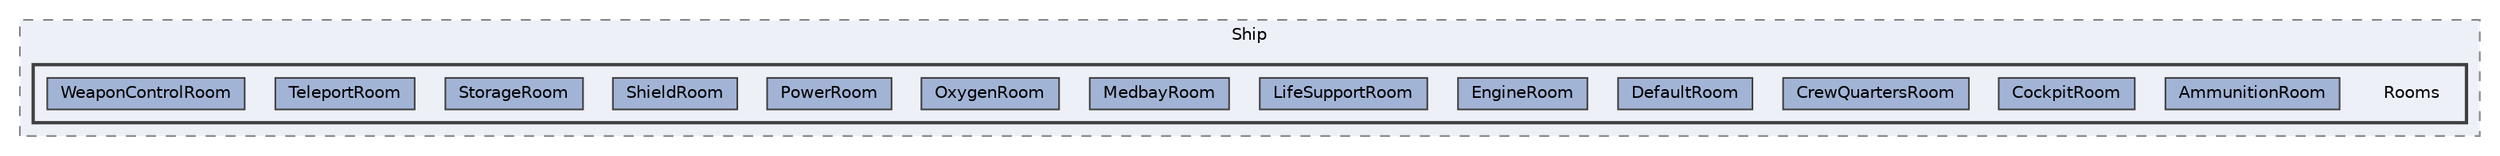digraph "Assets/Scripts/Ship/Rooms"
{
 // INTERACTIVE_SVG=YES
 // LATEX_PDF_SIZE
  bgcolor="transparent";
  edge [fontname=Helvetica,fontsize=10,labelfontname=Helvetica,labelfontsize=10];
  node [fontname=Helvetica,fontsize=10,shape=box,height=0.2,width=0.4];
  compound=true
  subgraph clusterdir_d8937bdc0a6431a49912daee23bb6ec4 {
    graph [ bgcolor="#edf0f7", pencolor="grey50", label="Ship", fontname=Helvetica,fontsize=10 style="filled,dashed", URL="dir_d8937bdc0a6431a49912daee23bb6ec4.html",tooltip=""]
  subgraph clusterdir_a529025ea757274504fc567e115d1528 {
    graph [ bgcolor="#edf0f7", pencolor="grey25", label="", fontname=Helvetica,fontsize=10 style="filled,bold", URL="dir_a529025ea757274504fc567e115d1528.html",tooltip=""]
    dir_a529025ea757274504fc567e115d1528 [shape=plaintext, label="Rooms"];
  dir_84e24f35af527d93771e16aed56c8ad2 [label="AmmunitionRoom", fillcolor="#a2b4d6", color="grey25", style="filled", URL="dir_84e24f35af527d93771e16aed56c8ad2.html",tooltip=""];
  dir_1c6995cb34f2e19e18b6c83d6a3b5e4a [label="CockpitRoom", fillcolor="#a2b4d6", color="grey25", style="filled", URL="dir_1c6995cb34f2e19e18b6c83d6a3b5e4a.html",tooltip=""];
  dir_eb1ce6b1bca96ee8606e829bc3303567 [label="CrewQuartersRoom", fillcolor="#a2b4d6", color="grey25", style="filled", URL="dir_eb1ce6b1bca96ee8606e829bc3303567.html",tooltip=""];
  dir_990af4c7f8e18e83f22d240b642c6e17 [label="DefaultRoom", fillcolor="#a2b4d6", color="grey25", style="filled", URL="dir_990af4c7f8e18e83f22d240b642c6e17.html",tooltip=""];
  dir_726775fbc02a34bb7263c20848ee14c6 [label="EngineRoom", fillcolor="#a2b4d6", color="grey25", style="filled", URL="dir_726775fbc02a34bb7263c20848ee14c6.html",tooltip=""];
  dir_f11cd523fe6e7047690b99f104c08b61 [label="LifeSupportRoom", fillcolor="#a2b4d6", color="grey25", style="filled", URL="dir_f11cd523fe6e7047690b99f104c08b61.html",tooltip=""];
  dir_e646d327b317445298889929a2ee37b6 [label="MedbayRoom", fillcolor="#a2b4d6", color="grey25", style="filled", URL="dir_e646d327b317445298889929a2ee37b6.html",tooltip=""];
  dir_93dcf0fb521fb6fe8cdd11f5672238ff [label="OxygenRoom", fillcolor="#a2b4d6", color="grey25", style="filled", URL="dir_93dcf0fb521fb6fe8cdd11f5672238ff.html",tooltip=""];
  dir_e05db293bb8fdec260ceddb9275ca4fa [label="PowerRoom", fillcolor="#a2b4d6", color="grey25", style="filled", URL="dir_e05db293bb8fdec260ceddb9275ca4fa.html",tooltip=""];
  dir_012f78e032b09fb2e07325ca3080ffd2 [label="ShieldRoom", fillcolor="#a2b4d6", color="grey25", style="filled", URL="dir_012f78e032b09fb2e07325ca3080ffd2.html",tooltip=""];
  dir_9efa16068a46d4ba510fb7c2b1f3f1ed [label="StorageRoom", fillcolor="#a2b4d6", color="grey25", style="filled", URL="dir_9efa16068a46d4ba510fb7c2b1f3f1ed.html",tooltip=""];
  dir_3aa05408fd2d4b2b317cd1d1ceb51f71 [label="TeleportRoom", fillcolor="#a2b4d6", color="grey25", style="filled", URL="dir_3aa05408fd2d4b2b317cd1d1ceb51f71.html",tooltip=""];
  dir_3093e661198f7fa1c665020dd5d385cb [label="WeaponControlRoom", fillcolor="#a2b4d6", color="grey25", style="filled", URL="dir_3093e661198f7fa1c665020dd5d385cb.html",tooltip=""];
  }
  }
}
